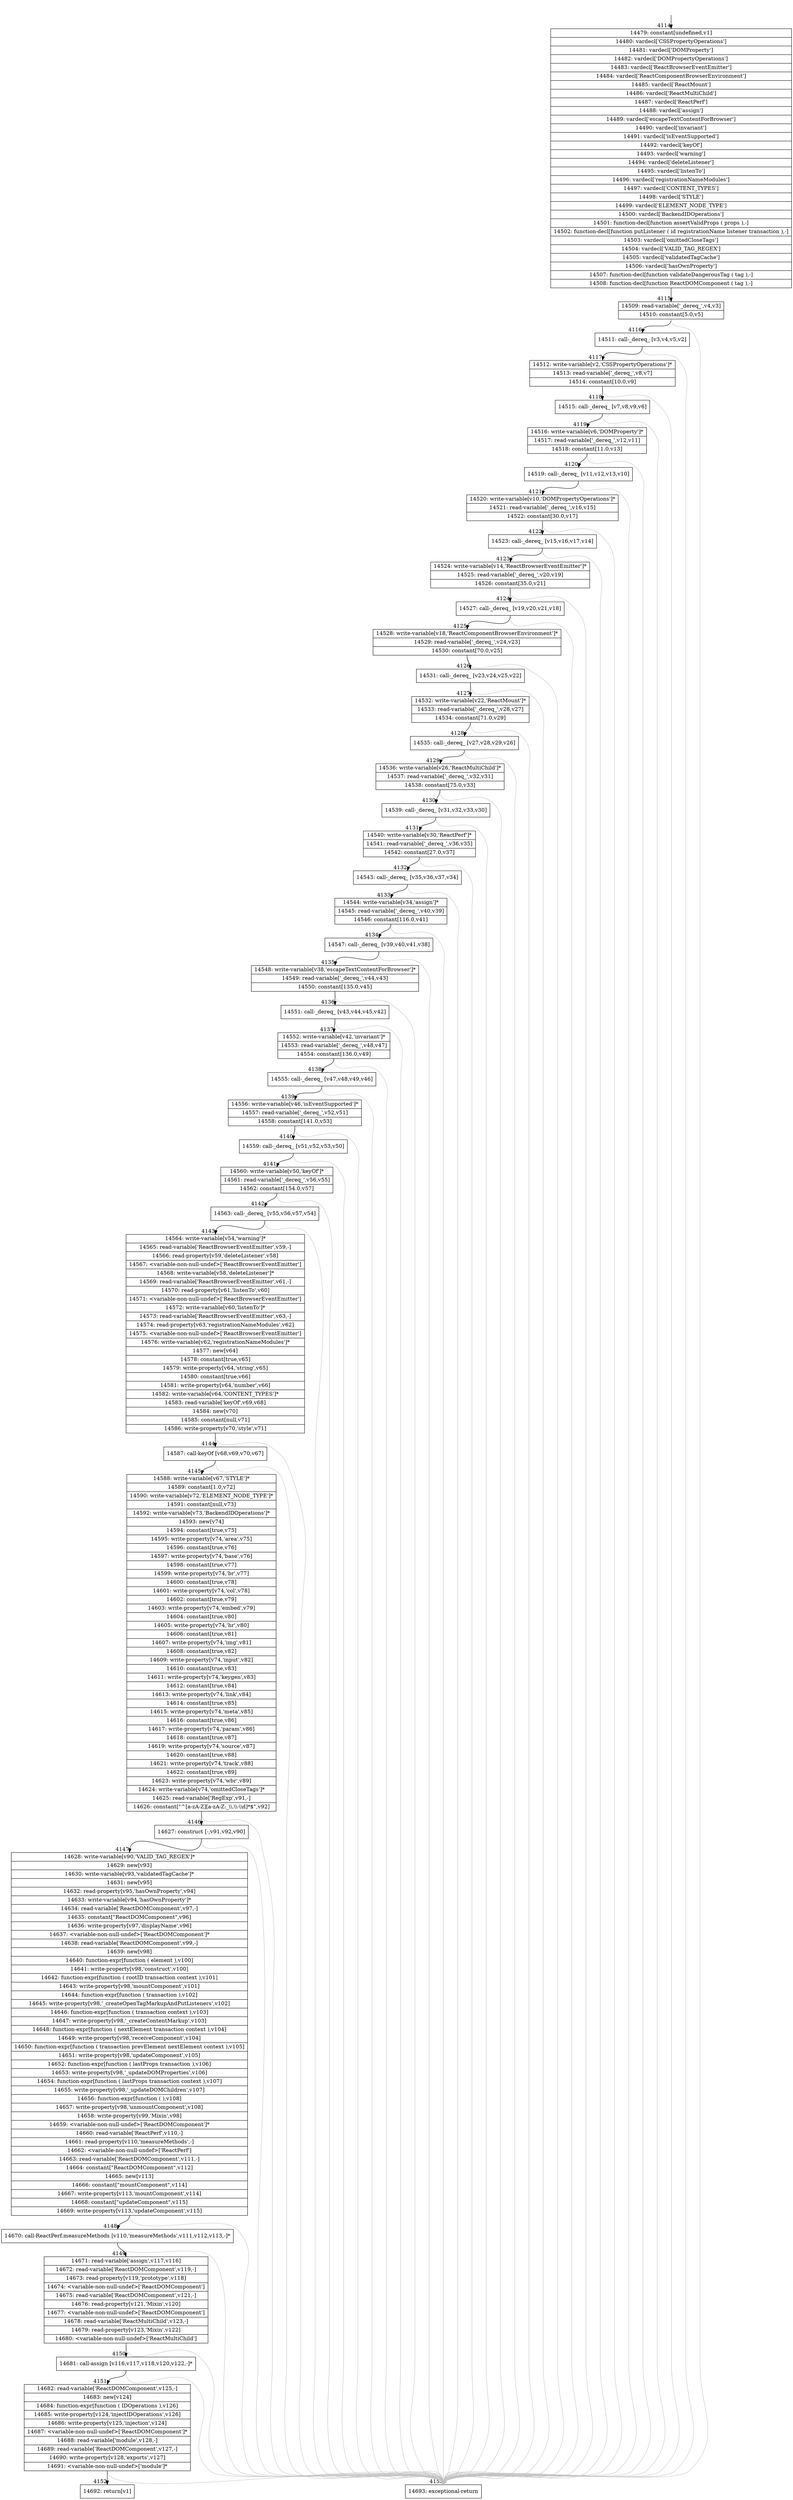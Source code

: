 digraph {
rankdir="TD"
BB_entry263[shape=none,label=""];
BB_entry263 -> BB4114 [tailport=s, headport=n, headlabel="    4114"]
BB4114 [shape=record label="{14479: constant[undefined,v1]|14480: vardecl['CSSPropertyOperations']|14481: vardecl['DOMProperty']|14482: vardecl['DOMPropertyOperations']|14483: vardecl['ReactBrowserEventEmitter']|14484: vardecl['ReactComponentBrowserEnvironment']|14485: vardecl['ReactMount']|14486: vardecl['ReactMultiChild']|14487: vardecl['ReactPerf']|14488: vardecl['assign']|14489: vardecl['escapeTextContentForBrowser']|14490: vardecl['invariant']|14491: vardecl['isEventSupported']|14492: vardecl['keyOf']|14493: vardecl['warning']|14494: vardecl['deleteListener']|14495: vardecl['listenTo']|14496: vardecl['registrationNameModules']|14497: vardecl['CONTENT_TYPES']|14498: vardecl['STYLE']|14499: vardecl['ELEMENT_NODE_TYPE']|14500: vardecl['BackendIDOperations']|14501: function-decl[function assertValidProps ( props ),-]|14502: function-decl[function putListener ( id registrationName listener transaction ),-]|14503: vardecl['omittedCloseTags']|14504: vardecl['VALID_TAG_REGEX']|14505: vardecl['validatedTagCache']|14506: vardecl['hasOwnProperty']|14507: function-decl[function validateDangerousTag ( tag ),-]|14508: function-decl[function ReactDOMComponent ( tag ),-]}" ] 
BB4114 -> BB4115 [tailport=s, headport=n, headlabel="      4115"]
BB4115 [shape=record label="{14509: read-variable['_dereq_',v4,v3]|14510: constant[5.0,v5]}" ] 
BB4115 -> BB4116 [tailport=s, headport=n, headlabel="      4116"]
BB4115 -> BB4153 [tailport=s, headport=n, color=gray, headlabel="      4153"]
BB4116 [shape=record label="{14511: call-_dereq_ [v3,v4,v5,v2]}" ] 
BB4116 -> BB4117 [tailport=s, headport=n, headlabel="      4117"]
BB4116 -> BB4153 [tailport=s, headport=n, color=gray]
BB4117 [shape=record label="{14512: write-variable[v2,'CSSPropertyOperations']*|14513: read-variable['_dereq_',v8,v7]|14514: constant[10.0,v9]}" ] 
BB4117 -> BB4118 [tailport=s, headport=n, headlabel="      4118"]
BB4117 -> BB4153 [tailport=s, headport=n, color=gray]
BB4118 [shape=record label="{14515: call-_dereq_ [v7,v8,v9,v6]}" ] 
BB4118 -> BB4119 [tailport=s, headport=n, headlabel="      4119"]
BB4118 -> BB4153 [tailport=s, headport=n, color=gray]
BB4119 [shape=record label="{14516: write-variable[v6,'DOMProperty']*|14517: read-variable['_dereq_',v12,v11]|14518: constant[11.0,v13]}" ] 
BB4119 -> BB4120 [tailport=s, headport=n, headlabel="      4120"]
BB4119 -> BB4153 [tailport=s, headport=n, color=gray]
BB4120 [shape=record label="{14519: call-_dereq_ [v11,v12,v13,v10]}" ] 
BB4120 -> BB4121 [tailport=s, headport=n, headlabel="      4121"]
BB4120 -> BB4153 [tailport=s, headport=n, color=gray]
BB4121 [shape=record label="{14520: write-variable[v10,'DOMPropertyOperations']*|14521: read-variable['_dereq_',v16,v15]|14522: constant[30.0,v17]}" ] 
BB4121 -> BB4122 [tailport=s, headport=n, headlabel="      4122"]
BB4121 -> BB4153 [tailport=s, headport=n, color=gray]
BB4122 [shape=record label="{14523: call-_dereq_ [v15,v16,v17,v14]}" ] 
BB4122 -> BB4123 [tailport=s, headport=n, headlabel="      4123"]
BB4122 -> BB4153 [tailport=s, headport=n, color=gray]
BB4123 [shape=record label="{14524: write-variable[v14,'ReactBrowserEventEmitter']*|14525: read-variable['_dereq_',v20,v19]|14526: constant[35.0,v21]}" ] 
BB4123 -> BB4124 [tailport=s, headport=n, headlabel="      4124"]
BB4123 -> BB4153 [tailport=s, headport=n, color=gray]
BB4124 [shape=record label="{14527: call-_dereq_ [v19,v20,v21,v18]}" ] 
BB4124 -> BB4125 [tailport=s, headport=n, headlabel="      4125"]
BB4124 -> BB4153 [tailport=s, headport=n, color=gray]
BB4125 [shape=record label="{14528: write-variable[v18,'ReactComponentBrowserEnvironment']*|14529: read-variable['_dereq_',v24,v23]|14530: constant[70.0,v25]}" ] 
BB4125 -> BB4126 [tailport=s, headport=n, headlabel="      4126"]
BB4125 -> BB4153 [tailport=s, headport=n, color=gray]
BB4126 [shape=record label="{14531: call-_dereq_ [v23,v24,v25,v22]}" ] 
BB4126 -> BB4127 [tailport=s, headport=n, headlabel="      4127"]
BB4126 -> BB4153 [tailport=s, headport=n, color=gray]
BB4127 [shape=record label="{14532: write-variable[v22,'ReactMount']*|14533: read-variable['_dereq_',v28,v27]|14534: constant[71.0,v29]}" ] 
BB4127 -> BB4128 [tailport=s, headport=n, headlabel="      4128"]
BB4127 -> BB4153 [tailport=s, headport=n, color=gray]
BB4128 [shape=record label="{14535: call-_dereq_ [v27,v28,v29,v26]}" ] 
BB4128 -> BB4129 [tailport=s, headport=n, headlabel="      4129"]
BB4128 -> BB4153 [tailport=s, headport=n, color=gray]
BB4129 [shape=record label="{14536: write-variable[v26,'ReactMultiChild']*|14537: read-variable['_dereq_',v32,v31]|14538: constant[75.0,v33]}" ] 
BB4129 -> BB4130 [tailport=s, headport=n, headlabel="      4130"]
BB4129 -> BB4153 [tailport=s, headport=n, color=gray]
BB4130 [shape=record label="{14539: call-_dereq_ [v31,v32,v33,v30]}" ] 
BB4130 -> BB4131 [tailport=s, headport=n, headlabel="      4131"]
BB4130 -> BB4153 [tailport=s, headport=n, color=gray]
BB4131 [shape=record label="{14540: write-variable[v30,'ReactPerf']*|14541: read-variable['_dereq_',v36,v35]|14542: constant[27.0,v37]}" ] 
BB4131 -> BB4132 [tailport=s, headport=n, headlabel="      4132"]
BB4131 -> BB4153 [tailport=s, headport=n, color=gray]
BB4132 [shape=record label="{14543: call-_dereq_ [v35,v36,v37,v34]}" ] 
BB4132 -> BB4133 [tailport=s, headport=n, headlabel="      4133"]
BB4132 -> BB4153 [tailport=s, headport=n, color=gray]
BB4133 [shape=record label="{14544: write-variable[v34,'assign']*|14545: read-variable['_dereq_',v40,v39]|14546: constant[116.0,v41]}" ] 
BB4133 -> BB4134 [tailport=s, headport=n, headlabel="      4134"]
BB4133 -> BB4153 [tailport=s, headport=n, color=gray]
BB4134 [shape=record label="{14547: call-_dereq_ [v39,v40,v41,v38]}" ] 
BB4134 -> BB4135 [tailport=s, headport=n, headlabel="      4135"]
BB4134 -> BB4153 [tailport=s, headport=n, color=gray]
BB4135 [shape=record label="{14548: write-variable[v38,'escapeTextContentForBrowser']*|14549: read-variable['_dereq_',v44,v43]|14550: constant[135.0,v45]}" ] 
BB4135 -> BB4136 [tailport=s, headport=n, headlabel="      4136"]
BB4135 -> BB4153 [tailport=s, headport=n, color=gray]
BB4136 [shape=record label="{14551: call-_dereq_ [v43,v44,v45,v42]}" ] 
BB4136 -> BB4137 [tailport=s, headport=n, headlabel="      4137"]
BB4136 -> BB4153 [tailport=s, headport=n, color=gray]
BB4137 [shape=record label="{14552: write-variable[v42,'invariant']*|14553: read-variable['_dereq_',v48,v47]|14554: constant[136.0,v49]}" ] 
BB4137 -> BB4138 [tailport=s, headport=n, headlabel="      4138"]
BB4137 -> BB4153 [tailport=s, headport=n, color=gray]
BB4138 [shape=record label="{14555: call-_dereq_ [v47,v48,v49,v46]}" ] 
BB4138 -> BB4139 [tailport=s, headport=n, headlabel="      4139"]
BB4138 -> BB4153 [tailport=s, headport=n, color=gray]
BB4139 [shape=record label="{14556: write-variable[v46,'isEventSupported']*|14557: read-variable['_dereq_',v52,v51]|14558: constant[141.0,v53]}" ] 
BB4139 -> BB4140 [tailport=s, headport=n, headlabel="      4140"]
BB4139 -> BB4153 [tailport=s, headport=n, color=gray]
BB4140 [shape=record label="{14559: call-_dereq_ [v51,v52,v53,v50]}" ] 
BB4140 -> BB4141 [tailport=s, headport=n, headlabel="      4141"]
BB4140 -> BB4153 [tailport=s, headport=n, color=gray]
BB4141 [shape=record label="{14560: write-variable[v50,'keyOf']*|14561: read-variable['_dereq_',v56,v55]|14562: constant[154.0,v57]}" ] 
BB4141 -> BB4142 [tailport=s, headport=n, headlabel="      4142"]
BB4141 -> BB4153 [tailport=s, headport=n, color=gray]
BB4142 [shape=record label="{14563: call-_dereq_ [v55,v56,v57,v54]}" ] 
BB4142 -> BB4143 [tailport=s, headport=n, headlabel="      4143"]
BB4142 -> BB4153 [tailport=s, headport=n, color=gray]
BB4143 [shape=record label="{14564: write-variable[v54,'warning']*|14565: read-variable['ReactBrowserEventEmitter',v59,-]|14566: read-property[v59,'deleteListener',v58]|14567: \<variable-non-null-undef\>['ReactBrowserEventEmitter']|14568: write-variable[v58,'deleteListener']*|14569: read-variable['ReactBrowserEventEmitter',v61,-]|14570: read-property[v61,'listenTo',v60]|14571: \<variable-non-null-undef\>['ReactBrowserEventEmitter']|14572: write-variable[v60,'listenTo']*|14573: read-variable['ReactBrowserEventEmitter',v63,-]|14574: read-property[v63,'registrationNameModules',v62]|14575: \<variable-non-null-undef\>['ReactBrowserEventEmitter']|14576: write-variable[v62,'registrationNameModules']*|14577: new[v64]|14578: constant[true,v65]|14579: write-property[v64,'string',v65]|14580: constant[true,v66]|14581: write-property[v64,'number',v66]|14582: write-variable[v64,'CONTENT_TYPES']*|14583: read-variable['keyOf',v69,v68]|14584: new[v70]|14585: constant[null,v71]|14586: write-property[v70,'style',v71]}" ] 
BB4143 -> BB4144 [tailport=s, headport=n, headlabel="      4144"]
BB4143 -> BB4153 [tailport=s, headport=n, color=gray]
BB4144 [shape=record label="{14587: call-keyOf [v68,v69,v70,v67]}" ] 
BB4144 -> BB4145 [tailport=s, headport=n, headlabel="      4145"]
BB4144 -> BB4153 [tailport=s, headport=n, color=gray]
BB4145 [shape=record label="{14588: write-variable[v67,'STYLE']*|14589: constant[1.0,v72]|14590: write-variable[v72,'ELEMENT_NODE_TYPE']*|14591: constant[null,v73]|14592: write-variable[v73,'BackendIDOperations']*|14593: new[v74]|14594: constant[true,v75]|14595: write-property[v74,'area',v75]|14596: constant[true,v76]|14597: write-property[v74,'base',v76]|14598: constant[true,v77]|14599: write-property[v74,'br',v77]|14600: constant[true,v78]|14601: write-property[v74,'col',v78]|14602: constant[true,v79]|14603: write-property[v74,'embed',v79]|14604: constant[true,v80]|14605: write-property[v74,'hr',v80]|14606: constant[true,v81]|14607: write-property[v74,'img',v81]|14608: constant[true,v82]|14609: write-property[v74,'input',v82]|14610: constant[true,v83]|14611: write-property[v74,'keygen',v83]|14612: constant[true,v84]|14613: write-property[v74,'link',v84]|14614: constant[true,v85]|14615: write-property[v74,'meta',v85]|14616: constant[true,v86]|14617: write-property[v74,'param',v86]|14618: constant[true,v87]|14619: write-property[v74,'source',v87]|14620: constant[true,v88]|14621: write-property[v74,'track',v88]|14622: constant[true,v89]|14623: write-property[v74,'wbr',v89]|14624: write-variable[v74,'omittedCloseTags']*|14625: read-variable['RegExp',v91,-]|14626: constant[\"^[a-zA-Z][a-zA-Z:_\\\\.\\\\-\\\\d]*$\",v92]}" ] 
BB4145 -> BB4146 [tailport=s, headport=n, headlabel="      4146"]
BB4145 -> BB4153 [tailport=s, headport=n, color=gray]
BB4146 [shape=record label="{14627: construct [-,v91,v92,v90]}" ] 
BB4146 -> BB4147 [tailport=s, headport=n, headlabel="      4147"]
BB4146 -> BB4153 [tailport=s, headport=n, color=gray]
BB4147 [shape=record label="{14628: write-variable[v90,'VALID_TAG_REGEX']*|14629: new[v93]|14630: write-variable[v93,'validatedTagCache']*|14631: new[v95]|14632: read-property[v95,'hasOwnProperty',v94]|14633: write-variable[v94,'hasOwnProperty']*|14634: read-variable['ReactDOMComponent',v97,-]|14635: constant[\"ReactDOMComponent\",v96]|14636: write-property[v97,'displayName',v96]|14637: \<variable-non-null-undef\>['ReactDOMComponent']*|14638: read-variable['ReactDOMComponent',v99,-]|14639: new[v98]|14640: function-expr[function ( element ),v100]|14641: write-property[v98,'construct',v100]|14642: function-expr[function ( rootID transaction context ),v101]|14643: write-property[v98,'mountComponent',v101]|14644: function-expr[function ( transaction ),v102]|14645: write-property[v98,'_createOpenTagMarkupAndPutListeners',v102]|14646: function-expr[function ( transaction context ),v103]|14647: write-property[v98,'_createContentMarkup',v103]|14648: function-expr[function ( nextElement transaction context ),v104]|14649: write-property[v98,'receiveComponent',v104]|14650: function-expr[function ( transaction prevElement nextElement context ),v105]|14651: write-property[v98,'updateComponent',v105]|14652: function-expr[function ( lastProps transaction ),v106]|14653: write-property[v98,'_updateDOMProperties',v106]|14654: function-expr[function ( lastProps transaction context ),v107]|14655: write-property[v98,'_updateDOMChildren',v107]|14656: function-expr[function ( ),v108]|14657: write-property[v98,'unmountComponent',v108]|14658: write-property[v99,'Mixin',v98]|14659: \<variable-non-null-undef\>['ReactDOMComponent']*|14660: read-variable['ReactPerf',v110,-]|14661: read-property[v110,'measureMethods',-]|14662: \<variable-non-null-undef\>['ReactPerf']|14663: read-variable['ReactDOMComponent',v111,-]|14664: constant[\"ReactDOMComponent\",v112]|14665: new[v113]|14666: constant[\"mountComponent\",v114]|14667: write-property[v113,'mountComponent',v114]|14668: constant[\"updateComponent\",v115]|14669: write-property[v113,'updateComponent',v115]}" ] 
BB4147 -> BB4148 [tailport=s, headport=n, headlabel="      4148"]
BB4147 -> BB4153 [tailport=s, headport=n, color=gray]
BB4148 [shape=record label="{14670: call-ReactPerf.measureMethods [v110,'measureMethods',v111,v112,v113,-]*}" ] 
BB4148 -> BB4149 [tailport=s, headport=n, headlabel="      4149"]
BB4148 -> BB4153 [tailport=s, headport=n, color=gray]
BB4149 [shape=record label="{14671: read-variable['assign',v117,v116]|14672: read-variable['ReactDOMComponent',v119,-]|14673: read-property[v119,'prototype',v118]|14674: \<variable-non-null-undef\>['ReactDOMComponent']|14675: read-variable['ReactDOMComponent',v121,-]|14676: read-property[v121,'Mixin',v120]|14677: \<variable-non-null-undef\>['ReactDOMComponent']|14678: read-variable['ReactMultiChild',v123,-]|14679: read-property[v123,'Mixin',v122]|14680: \<variable-non-null-undef\>['ReactMultiChild']}" ] 
BB4149 -> BB4150 [tailport=s, headport=n, headlabel="      4150"]
BB4149 -> BB4153 [tailport=s, headport=n, color=gray]
BB4150 [shape=record label="{14681: call-assign [v116,v117,v118,v120,v122,-]*}" ] 
BB4150 -> BB4151 [tailport=s, headport=n, headlabel="      4151"]
BB4150 -> BB4153 [tailport=s, headport=n, color=gray]
BB4151 [shape=record label="{14682: read-variable['ReactDOMComponent',v125,-]|14683: new[v124]|14684: function-expr[function ( IDOperations ),v126]|14685: write-property[v124,'injectIDOperations',v126]|14686: write-property[v125,'injection',v124]|14687: \<variable-non-null-undef\>['ReactDOMComponent']*|14688: read-variable['module',v128,-]|14689: read-variable['ReactDOMComponent',v127,-]|14690: write-property[v128,'exports',v127]|14691: \<variable-non-null-undef\>['module']*}" ] 
BB4151 -> BB4152 [tailport=s, headport=n, headlabel="      4152"]
BB4151 -> BB4153 [tailport=s, headport=n, color=gray]
BB4152 [shape=record label="{14692: return[v1]}" ] 
BB4153 [shape=record label="{14693: exceptional-return}" ] 
//#$~ 7918
}
